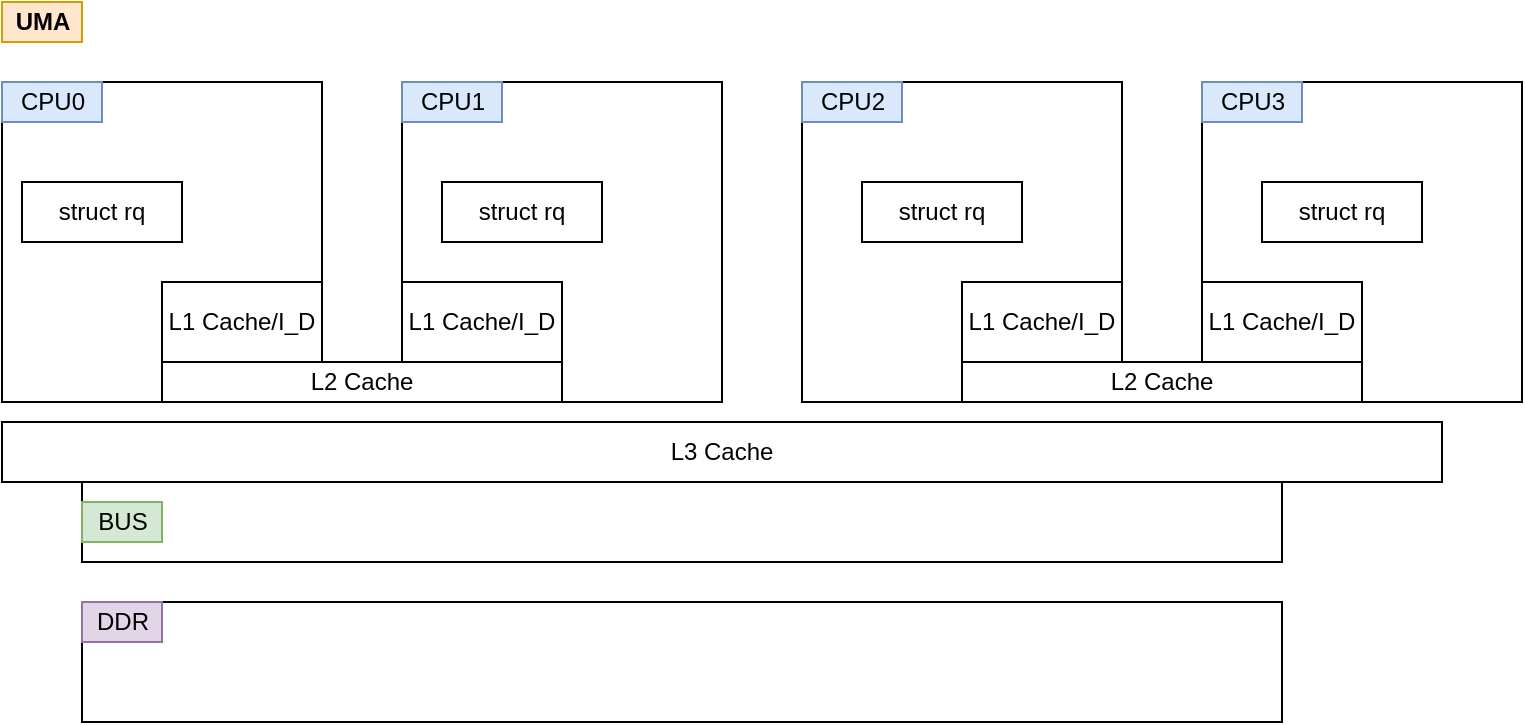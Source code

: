 <mxfile version="13.0.3" type="device"><diagram id="D9Bg3NvcjZDrbc7XqyIX" name="Page-1"><mxGraphModel dx="569" dy="326" grid="1" gridSize="10" guides="1" tooltips="1" connect="1" arrows="1" fold="1" page="1" pageScale="1" pageWidth="850" pageHeight="1100" math="0" shadow="0"><root><mxCell id="0"/><mxCell id="1" parent="0"/><mxCell id="vKeonnlO9XMLWSZCKuV2-1" value="" style="whiteSpace=wrap;html=1;" parent="1" vertex="1"><mxGeometry x="40" y="120" width="160" height="160" as="geometry"/></mxCell><mxCell id="vKeonnlO9XMLWSZCKuV2-2" value="" style="whiteSpace=wrap;html=1;" parent="1" vertex="1"><mxGeometry x="240" y="120" width="160" height="160" as="geometry"/></mxCell><mxCell id="vKeonnlO9XMLWSZCKuV2-3" value="" style="whiteSpace=wrap;html=1;" parent="1" vertex="1"><mxGeometry x="440" y="120" width="160" height="160" as="geometry"/></mxCell><mxCell id="vKeonnlO9XMLWSZCKuV2-4" value="" style="whiteSpace=wrap;html=1;" parent="1" vertex="1"><mxGeometry x="640" y="120" width="160" height="160" as="geometry"/></mxCell><mxCell id="vKeonnlO9XMLWSZCKuV2-5" value="" style="rounded=0;whiteSpace=wrap;html=1;" parent="1" vertex="1"><mxGeometry x="80" y="320" width="600" height="40" as="geometry"/></mxCell><mxCell id="vKeonnlO9XMLWSZCKuV2-6" value="CPU0" style="text;html=1;align=center;verticalAlign=middle;resizable=0;points=[];autosize=1;fillColor=#dae8fc;strokeColor=#6c8ebf;" parent="1" vertex="1"><mxGeometry x="40" y="120" width="50" height="20" as="geometry"/></mxCell><mxCell id="vKeonnlO9XMLWSZCKuV2-7" value="CPU1" style="text;html=1;align=center;verticalAlign=middle;resizable=0;points=[];autosize=1;fillColor=#dae8fc;strokeColor=#6c8ebf;" parent="1" vertex="1"><mxGeometry x="240" y="120" width="50" height="20" as="geometry"/></mxCell><mxCell id="vKeonnlO9XMLWSZCKuV2-8" value="CPU2" style="text;html=1;align=center;verticalAlign=middle;resizable=0;points=[];autosize=1;fillColor=#dae8fc;strokeColor=#6c8ebf;" parent="1" vertex="1"><mxGeometry x="440" y="120" width="50" height="20" as="geometry"/></mxCell><mxCell id="vKeonnlO9XMLWSZCKuV2-9" value="CPU3" style="text;html=1;align=center;verticalAlign=middle;resizable=0;points=[];autosize=1;fillColor=#dae8fc;strokeColor=#6c8ebf;" parent="1" vertex="1"><mxGeometry x="640" y="120" width="50" height="20" as="geometry"/></mxCell><mxCell id="vKeonnlO9XMLWSZCKuV2-10" value="BUS" style="text;html=1;align=center;verticalAlign=middle;resizable=0;points=[];autosize=1;fillColor=#d5e8d4;strokeColor=#82b366;" parent="1" vertex="1"><mxGeometry x="80" y="330" width="40" height="20" as="geometry"/></mxCell><mxCell id="vKeonnlO9XMLWSZCKuV2-11" value="" style="whiteSpace=wrap;html=1;" parent="1" vertex="1"><mxGeometry x="80" y="380" width="600" height="60" as="geometry"/></mxCell><mxCell id="vKeonnlO9XMLWSZCKuV2-13" value="&lt;b&gt;UMA&lt;/b&gt;" style="text;html=1;align=center;verticalAlign=middle;resizable=0;points=[];autosize=1;fillColor=#ffe6cc;strokeColor=#d79b00;" parent="1" vertex="1"><mxGeometry x="40" y="80" width="40" height="20" as="geometry"/></mxCell><mxCell id="vKeonnlO9XMLWSZCKuV2-14" value="DDR" style="text;html=1;align=center;verticalAlign=middle;resizable=0;points=[];autosize=1;fillColor=#e1d5e7;strokeColor=#9673a6;" parent="1" vertex="1"><mxGeometry x="80" y="380" width="40" height="20" as="geometry"/></mxCell><mxCell id="vKeonnlO9XMLWSZCKuV2-15" value="L1 Cache/I_D" style="rounded=0;whiteSpace=wrap;html=1;" parent="1" vertex="1"><mxGeometry x="120" y="220" width="80" height="40" as="geometry"/></mxCell><mxCell id="vKeonnlO9XMLWSZCKuV2-16" value="L1 Cache/I_D" style="rounded=0;whiteSpace=wrap;html=1;" parent="1" vertex="1"><mxGeometry x="240" y="220" width="80" height="40" as="geometry"/></mxCell><mxCell id="vKeonnlO9XMLWSZCKuV2-17" value="L1 Cache/I_D" style="rounded=0;whiteSpace=wrap;html=1;" parent="1" vertex="1"><mxGeometry x="520" y="220" width="80" height="40" as="geometry"/></mxCell><mxCell id="vKeonnlO9XMLWSZCKuV2-18" value="L1 Cache/I_D" style="rounded=0;whiteSpace=wrap;html=1;" parent="1" vertex="1"><mxGeometry x="640" y="220" width="80" height="40" as="geometry"/></mxCell><mxCell id="vKeonnlO9XMLWSZCKuV2-19" value="L2 Cache" style="rounded=0;whiteSpace=wrap;html=1;" parent="1" vertex="1"><mxGeometry x="120" y="260" width="200" height="20" as="geometry"/></mxCell><mxCell id="vKeonnlO9XMLWSZCKuV2-20" value="L2 Cache" style="rounded=0;whiteSpace=wrap;html=1;" parent="1" vertex="1"><mxGeometry x="520" y="260" width="200" height="20" as="geometry"/></mxCell><mxCell id="vKeonnlO9XMLWSZCKuV2-21" value="L3 Cache" style="rounded=0;whiteSpace=wrap;html=1;" parent="1" vertex="1"><mxGeometry x="40" y="290" width="720" height="30" as="geometry"/></mxCell><mxCell id="vKeonnlO9XMLWSZCKuV2-22" value="struct rq" style="rounded=0;whiteSpace=wrap;html=1;" parent="1" vertex="1"><mxGeometry x="50" y="170" width="80" height="30" as="geometry"/></mxCell><mxCell id="pGAZkm67dORoQb3TFjR4-1" value="struct rq" style="rounded=0;whiteSpace=wrap;html=1;" vertex="1" parent="1"><mxGeometry x="260" y="170" width="80" height="30" as="geometry"/></mxCell><mxCell id="pGAZkm67dORoQb3TFjR4-2" value="struct rq" style="rounded=0;whiteSpace=wrap;html=1;" vertex="1" parent="1"><mxGeometry x="470" y="170" width="80" height="30" as="geometry"/></mxCell><mxCell id="pGAZkm67dORoQb3TFjR4-3" value="struct rq" style="rounded=0;whiteSpace=wrap;html=1;" vertex="1" parent="1"><mxGeometry x="670" y="170" width="80" height="30" as="geometry"/></mxCell></root></mxGraphModel></diagram></mxfile>
